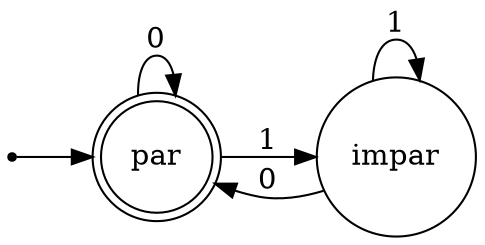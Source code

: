 digraph finite_state_machine {
	rankdir=LR;
	size="10"

	node [shape = doublecircle]; par ;
	node [shape = point]; qi;

	node [shape = circle]
	qi -> par;
	par -> par [label = 0 ];
	par -> impar [label = 1 ];
	impar -> impar [label = 1 ];
	impar -> par [label = 0 ];
	}